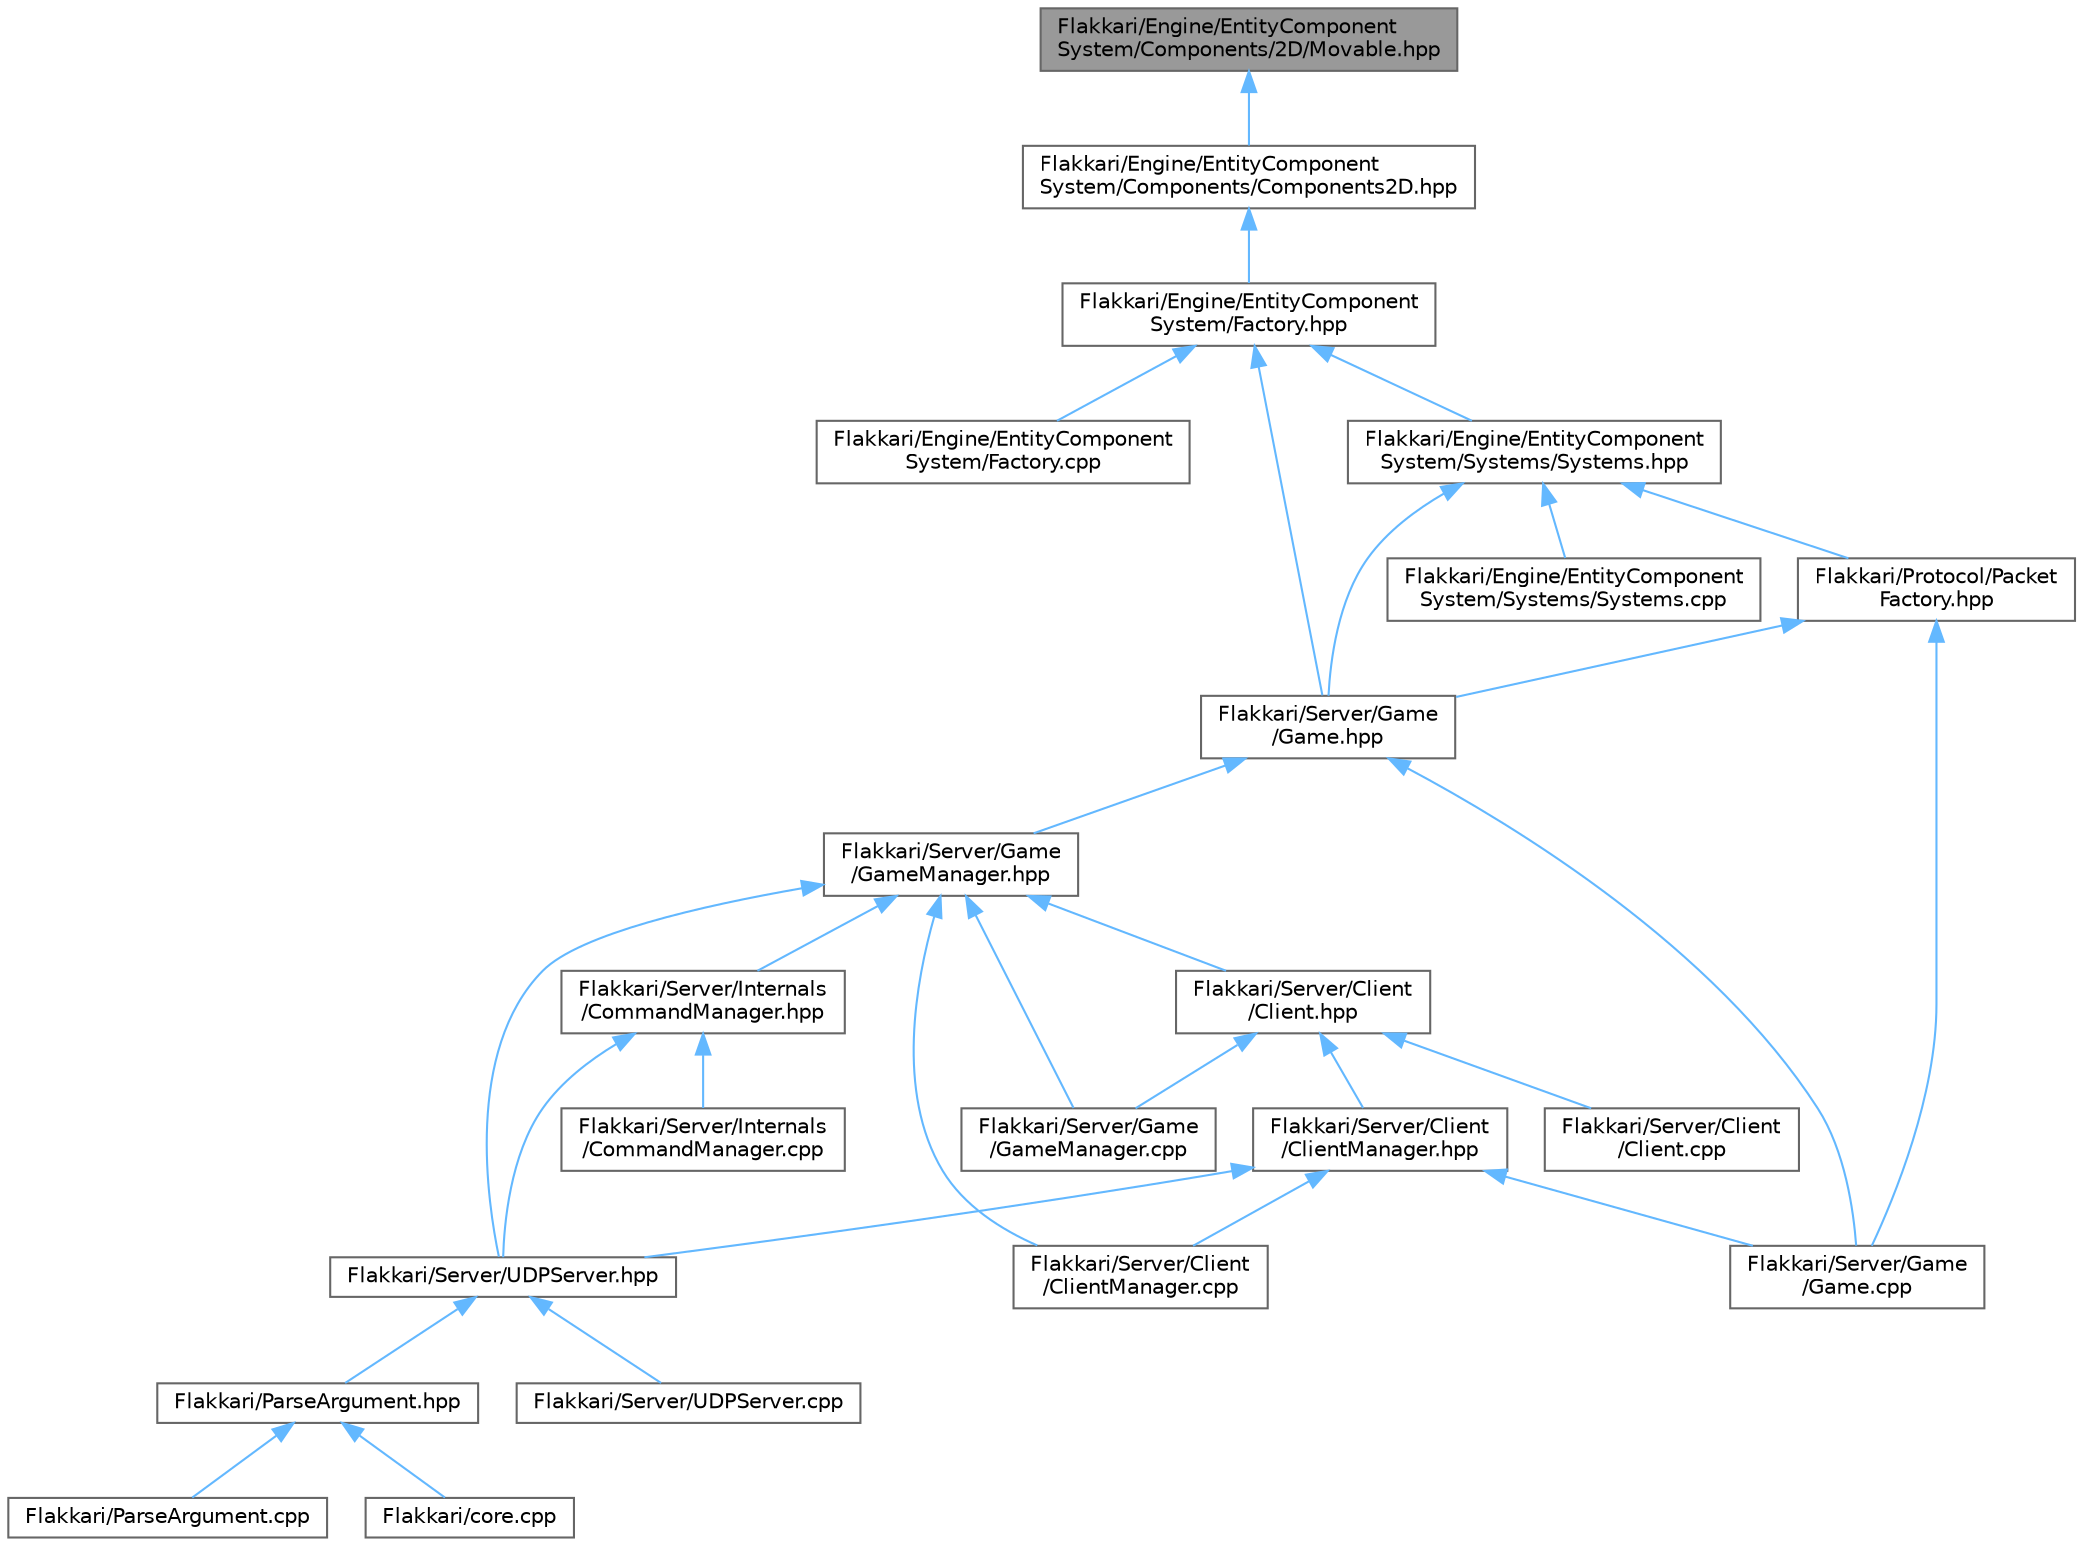 digraph "Flakkari/Engine/EntityComponentSystem/Components/2D/Movable.hpp"
{
 // LATEX_PDF_SIZE
  bgcolor="transparent";
  edge [fontname=Helvetica,fontsize=10,labelfontname=Helvetica,labelfontsize=10];
  node [fontname=Helvetica,fontsize=10,shape=box,height=0.2,width=0.4];
  Node1 [id="Node000001",label="Flakkari/Engine/EntityComponent\lSystem/Components/2D/Movable.hpp",height=0.2,width=0.4,color="gray40", fillcolor="grey60", style="filled", fontcolor="black",tooltip=" "];
  Node1 -> Node2 [id="edge1_Node000001_Node000002",dir="back",color="steelblue1",style="solid",tooltip=" "];
  Node2 [id="Node000002",label="Flakkari/Engine/EntityComponent\lSystem/Components/Components2D.hpp",height=0.2,width=0.4,color="grey40", fillcolor="white", style="filled",URL="$d0/d43/Components2D_8hpp.html",tooltip=" "];
  Node2 -> Node3 [id="edge2_Node000002_Node000003",dir="back",color="steelblue1",style="solid",tooltip=" "];
  Node3 [id="Node000003",label="Flakkari/Engine/EntityComponent\lSystem/Factory.hpp",height=0.2,width=0.4,color="grey40", fillcolor="white", style="filled",URL="$d5/d03/Factory_8hpp.html",tooltip=" "];
  Node3 -> Node4 [id="edge3_Node000003_Node000004",dir="back",color="steelblue1",style="solid",tooltip=" "];
  Node4 [id="Node000004",label="Flakkari/Engine/EntityComponent\lSystem/Factory.cpp",height=0.2,width=0.4,color="grey40", fillcolor="white", style="filled",URL="$d8/d5f/Factory_8cpp.html",tooltip=" "];
  Node3 -> Node5 [id="edge4_Node000003_Node000005",dir="back",color="steelblue1",style="solid",tooltip=" "];
  Node5 [id="Node000005",label="Flakkari/Engine/EntityComponent\lSystem/Systems/Systems.hpp",height=0.2,width=0.4,color="grey40", fillcolor="white", style="filled",URL="$d8/d3d/Systems_8hpp.html",tooltip=" "];
  Node5 -> Node6 [id="edge5_Node000005_Node000006",dir="back",color="steelblue1",style="solid",tooltip=" "];
  Node6 [id="Node000006",label="Flakkari/Engine/EntityComponent\lSystem/Systems/Systems.cpp",height=0.2,width=0.4,color="grey40", fillcolor="white", style="filled",URL="$d1/da0/Systems_8cpp.html",tooltip=" "];
  Node5 -> Node7 [id="edge6_Node000005_Node000007",dir="back",color="steelblue1",style="solid",tooltip=" "];
  Node7 [id="Node000007",label="Flakkari/Protocol/Packet\lFactory.hpp",height=0.2,width=0.4,color="grey40", fillcolor="white", style="filled",URL="$d7/d61/PacketFactory_8hpp.html",tooltip=" "];
  Node7 -> Node8 [id="edge7_Node000007_Node000008",dir="back",color="steelblue1",style="solid",tooltip=" "];
  Node8 [id="Node000008",label="Flakkari/Server/Game\l/Game.cpp",height=0.2,width=0.4,color="grey40", fillcolor="white", style="filled",URL="$d0/dc4/Game_8cpp.html",tooltip=" "];
  Node7 -> Node9 [id="edge8_Node000007_Node000009",dir="back",color="steelblue1",style="solid",tooltip=" "];
  Node9 [id="Node000009",label="Flakkari/Server/Game\l/Game.hpp",height=0.2,width=0.4,color="grey40", fillcolor="white", style="filled",URL="$d5/d4b/Game_8hpp.html",tooltip=" "];
  Node9 -> Node8 [id="edge9_Node000009_Node000008",dir="back",color="steelblue1",style="solid",tooltip=" "];
  Node9 -> Node10 [id="edge10_Node000009_Node000010",dir="back",color="steelblue1",style="solid",tooltip=" "];
  Node10 [id="Node000010",label="Flakkari/Server/Game\l/GameManager.hpp",height=0.2,width=0.4,color="grey40", fillcolor="white", style="filled",URL="$d6/d27/GameManager_8hpp.html",tooltip=" "];
  Node10 -> Node11 [id="edge11_Node000010_Node000011",dir="back",color="steelblue1",style="solid",tooltip=" "];
  Node11 [id="Node000011",label="Flakkari/Server/Client\l/Client.hpp",height=0.2,width=0.4,color="grey40", fillcolor="white", style="filled",URL="$d3/d8e/Client_8hpp.html",tooltip=" "];
  Node11 -> Node12 [id="edge12_Node000011_Node000012",dir="back",color="steelblue1",style="solid",tooltip=" "];
  Node12 [id="Node000012",label="Flakkari/Server/Client\l/Client.cpp",height=0.2,width=0.4,color="grey40", fillcolor="white", style="filled",URL="$dc/d4f/Client_8cpp.html",tooltip=" "];
  Node11 -> Node13 [id="edge13_Node000011_Node000013",dir="back",color="steelblue1",style="solid",tooltip=" "];
  Node13 [id="Node000013",label="Flakkari/Server/Client\l/ClientManager.hpp",height=0.2,width=0.4,color="grey40", fillcolor="white", style="filled",URL="$d8/dff/ClientManager_8hpp.html",tooltip=" "];
  Node13 -> Node14 [id="edge14_Node000013_Node000014",dir="back",color="steelblue1",style="solid",tooltip=" "];
  Node14 [id="Node000014",label="Flakkari/Server/Client\l/ClientManager.cpp",height=0.2,width=0.4,color="grey40", fillcolor="white", style="filled",URL="$d9/d36/ClientManager_8cpp.html",tooltip=" "];
  Node13 -> Node8 [id="edge15_Node000013_Node000008",dir="back",color="steelblue1",style="solid",tooltip=" "];
  Node13 -> Node15 [id="edge16_Node000013_Node000015",dir="back",color="steelblue1",style="solid",tooltip=" "];
  Node15 [id="Node000015",label="Flakkari/Server/UDPServer.hpp",height=0.2,width=0.4,color="grey40", fillcolor="white", style="filled",URL="$d6/de9/UDPServer_8hpp.html",tooltip=" "];
  Node15 -> Node16 [id="edge17_Node000015_Node000016",dir="back",color="steelblue1",style="solid",tooltip=" "];
  Node16 [id="Node000016",label="Flakkari/ParseArgument.hpp",height=0.2,width=0.4,color="grey40", fillcolor="white", style="filled",URL="$d7/d94/ParseArgument_8hpp.html",tooltip=" "];
  Node16 -> Node17 [id="edge18_Node000016_Node000017",dir="back",color="steelblue1",style="solid",tooltip=" "];
  Node17 [id="Node000017",label="Flakkari/ParseArgument.cpp",height=0.2,width=0.4,color="grey40", fillcolor="white", style="filled",URL="$d1/d3f/ParseArgument_8cpp.html",tooltip=" "];
  Node16 -> Node18 [id="edge19_Node000016_Node000018",dir="back",color="steelblue1",style="solid",tooltip=" "];
  Node18 [id="Node000018",label="Flakkari/core.cpp",height=0.2,width=0.4,color="grey40", fillcolor="white", style="filled",URL="$da/de0/core_8cpp.html",tooltip=" "];
  Node15 -> Node19 [id="edge20_Node000015_Node000019",dir="back",color="steelblue1",style="solid",tooltip=" "];
  Node19 [id="Node000019",label="Flakkari/Server/UDPServer.cpp",height=0.2,width=0.4,color="grey40", fillcolor="white", style="filled",URL="$dd/dae/UDPServer_8cpp.html",tooltip=" "];
  Node11 -> Node20 [id="edge21_Node000011_Node000020",dir="back",color="steelblue1",style="solid",tooltip=" "];
  Node20 [id="Node000020",label="Flakkari/Server/Game\l/GameManager.cpp",height=0.2,width=0.4,color="grey40", fillcolor="white", style="filled",URL="$dc/dd7/GameManager_8cpp.html",tooltip=" "];
  Node10 -> Node14 [id="edge22_Node000010_Node000014",dir="back",color="steelblue1",style="solid",tooltip=" "];
  Node10 -> Node20 [id="edge23_Node000010_Node000020",dir="back",color="steelblue1",style="solid",tooltip=" "];
  Node10 -> Node21 [id="edge24_Node000010_Node000021",dir="back",color="steelblue1",style="solid",tooltip=" "];
  Node21 [id="Node000021",label="Flakkari/Server/Internals\l/CommandManager.hpp",height=0.2,width=0.4,color="grey40", fillcolor="white", style="filled",URL="$d9/dae/CommandManager_8hpp.html",tooltip=" "];
  Node21 -> Node22 [id="edge25_Node000021_Node000022",dir="back",color="steelblue1",style="solid",tooltip=" "];
  Node22 [id="Node000022",label="Flakkari/Server/Internals\l/CommandManager.cpp",height=0.2,width=0.4,color="grey40", fillcolor="white", style="filled",URL="$d4/dea/CommandManager_8cpp.html",tooltip=" "];
  Node21 -> Node15 [id="edge26_Node000021_Node000015",dir="back",color="steelblue1",style="solid",tooltip=" "];
  Node10 -> Node15 [id="edge27_Node000010_Node000015",dir="back",color="steelblue1",style="solid",tooltip=" "];
  Node5 -> Node9 [id="edge28_Node000005_Node000009",dir="back",color="steelblue1",style="solid",tooltip=" "];
  Node3 -> Node9 [id="edge29_Node000003_Node000009",dir="back",color="steelblue1",style="solid",tooltip=" "];
}
